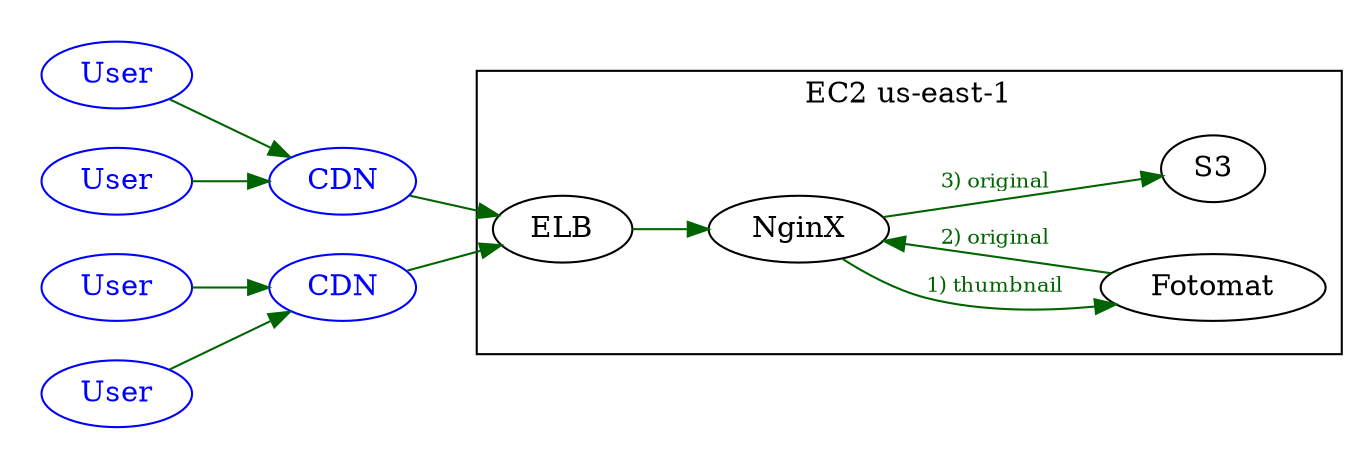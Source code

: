 # Run: dot -Tpng network.dot > network.png

digraph network {
  edge [color=darkgreen,fontsize=10,fontcolor=darkgreen];
  node [fontsize=14,height=0.1,width=0.1,fontcolor=black,color=black,shape=ellipse];
  rankdir=LR;

  subgraph cluster_outside {
    style=invisible;
    node [color=blue, fontcolor=blue];

    cdn1 [label="CDN"];
    user1 [label="User"];
    user2 [label="User"];
    user1 -> cdn1;
    user2 -> cdn1;

    cdn2 [label="CDN"];
    user3 [label="User"];
    user4 [label="User"];
    user3 -> cdn2;
    user4 -> cdn2;
  }

  subgraph cluster_east {
    label="EC2 us-east-1";

    elb_east [label="ELB"];

    nginx_east [label="NginX"];

    elb_east -> nginx_east;

    fotomat_east [label="Fotomat"];

    s3_east [label="S3"];

    nginx_east -> fotomat_east [label="1) thumbnail"];

    nginx_east -> s3_east [label="3) original"];

    fotomat_east -> nginx_east [label="2) original"];
  }

  cdn1 -> elb_east;
  cdn2 -> elb_east;
}
